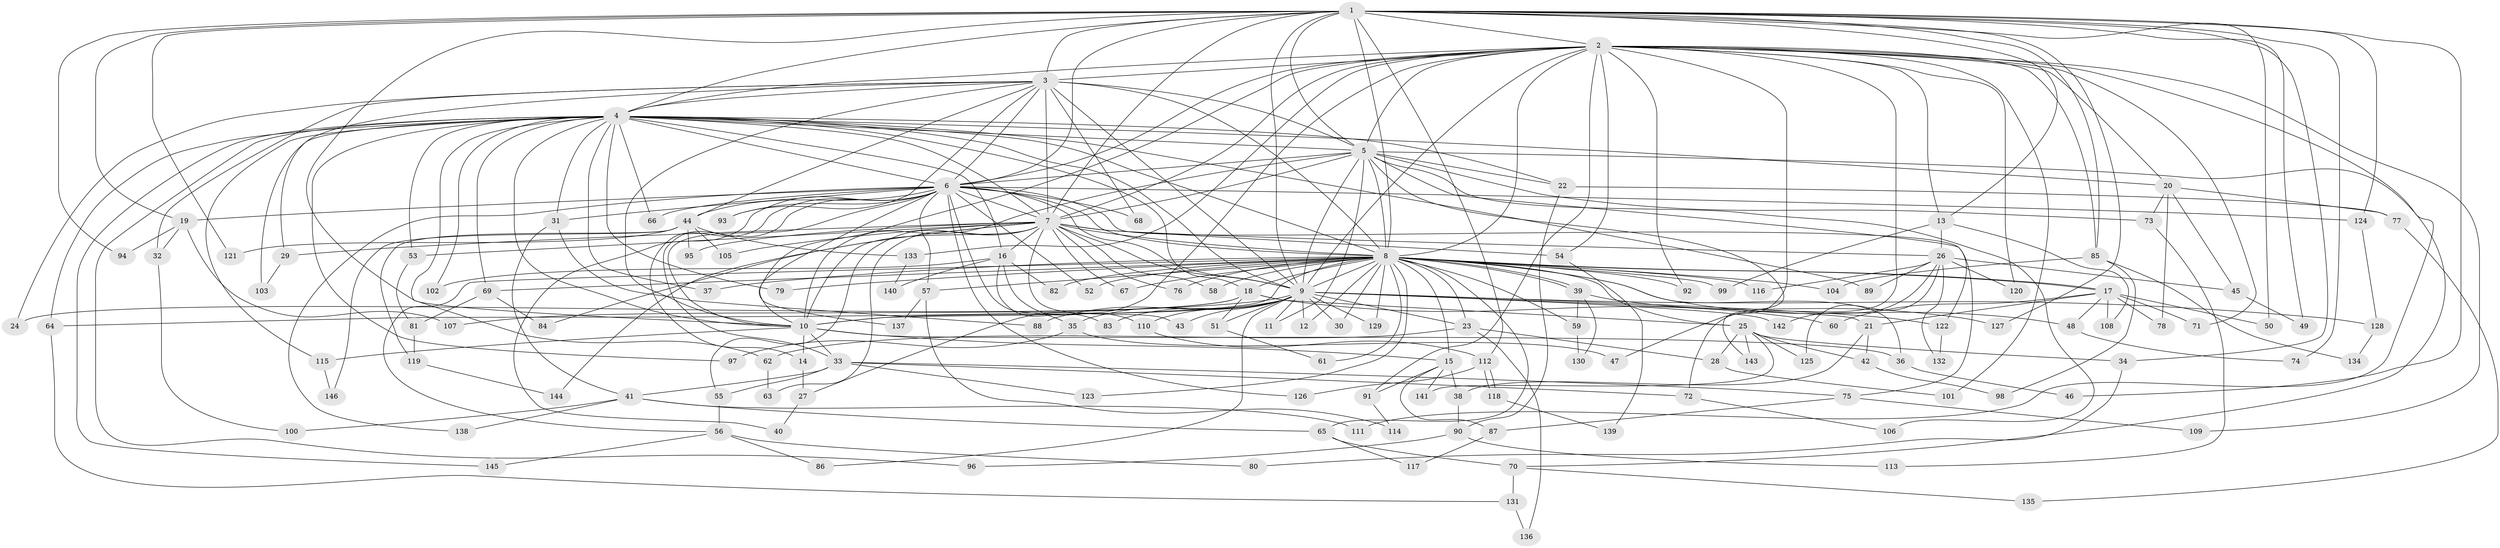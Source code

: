 // coarse degree distribution, {26: 0.0136986301369863, 34: 0.0136986301369863, 1: 0.1506849315068493, 4: 0.0547945205479452, 2: 0.4794520547945205, 3: 0.1643835616438356, 13: 0.0273972602739726, 12: 0.0136986301369863, 27: 0.0136986301369863, 5: 0.0273972602739726, 6: 0.0136986301369863, 7: 0.0273972602739726}
// Generated by graph-tools (version 1.1) at 2025/48/03/04/25 21:48:04]
// undirected, 146 vertices, 317 edges
graph export_dot {
graph [start="1"]
  node [color=gray90,style=filled];
  1;
  2;
  3;
  4;
  5;
  6;
  7;
  8;
  9;
  10;
  11;
  12;
  13;
  14;
  15;
  16;
  17;
  18;
  19;
  20;
  21;
  22;
  23;
  24;
  25;
  26;
  27;
  28;
  29;
  30;
  31;
  32;
  33;
  34;
  35;
  36;
  37;
  38;
  39;
  40;
  41;
  42;
  43;
  44;
  45;
  46;
  47;
  48;
  49;
  50;
  51;
  52;
  53;
  54;
  55;
  56;
  57;
  58;
  59;
  60;
  61;
  62;
  63;
  64;
  65;
  66;
  67;
  68;
  69;
  70;
  71;
  72;
  73;
  74;
  75;
  76;
  77;
  78;
  79;
  80;
  81;
  82;
  83;
  84;
  85;
  86;
  87;
  88;
  89;
  90;
  91;
  92;
  93;
  94;
  95;
  96;
  97;
  98;
  99;
  100;
  101;
  102;
  103;
  104;
  105;
  106;
  107;
  108;
  109;
  110;
  111;
  112;
  113;
  114;
  115;
  116;
  117;
  118;
  119;
  120;
  121;
  122;
  123;
  124;
  125;
  126;
  127;
  128;
  129;
  130;
  131;
  132;
  133;
  134;
  135;
  136;
  137;
  138;
  139;
  140;
  141;
  142;
  143;
  144;
  145;
  146;
  1 -- 2;
  1 -- 3;
  1 -- 4;
  1 -- 5;
  1 -- 6;
  1 -- 7;
  1 -- 8;
  1 -- 9;
  1 -- 10;
  1 -- 13;
  1 -- 19;
  1 -- 34;
  1 -- 46;
  1 -- 49;
  1 -- 50;
  1 -- 74;
  1 -- 85;
  1 -- 94;
  1 -- 112;
  1 -- 121;
  1 -- 124;
  1 -- 127;
  2 -- 3;
  2 -- 4;
  2 -- 5;
  2 -- 6;
  2 -- 7;
  2 -- 8;
  2 -- 9;
  2 -- 10;
  2 -- 13;
  2 -- 20;
  2 -- 27;
  2 -- 47;
  2 -- 54;
  2 -- 71;
  2 -- 72;
  2 -- 85;
  2 -- 91;
  2 -- 92;
  2 -- 101;
  2 -- 109;
  2 -- 111;
  2 -- 120;
  2 -- 133;
  3 -- 4;
  3 -- 5;
  3 -- 6;
  3 -- 7;
  3 -- 8;
  3 -- 9;
  3 -- 10;
  3 -- 24;
  3 -- 29;
  3 -- 32;
  3 -- 44;
  3 -- 68;
  3 -- 93;
  4 -- 5;
  4 -- 6;
  4 -- 7;
  4 -- 8;
  4 -- 9;
  4 -- 10;
  4 -- 16;
  4 -- 18;
  4 -- 20;
  4 -- 22;
  4 -- 31;
  4 -- 37;
  4 -- 53;
  4 -- 62;
  4 -- 64;
  4 -- 66;
  4 -- 69;
  4 -- 79;
  4 -- 89;
  4 -- 96;
  4 -- 97;
  4 -- 102;
  4 -- 103;
  4 -- 115;
  4 -- 145;
  5 -- 6;
  5 -- 7;
  5 -- 8;
  5 -- 9;
  5 -- 10;
  5 -- 11;
  5 -- 22;
  5 -- 70;
  5 -- 73;
  5 -- 106;
  5 -- 122;
  5 -- 143;
  6 -- 7;
  6 -- 8;
  6 -- 9;
  6 -- 10;
  6 -- 14;
  6 -- 19;
  6 -- 31;
  6 -- 33;
  6 -- 35;
  6 -- 40;
  6 -- 44;
  6 -- 52;
  6 -- 57;
  6 -- 66;
  6 -- 68;
  6 -- 75;
  6 -- 93;
  6 -- 124;
  6 -- 126;
  6 -- 137;
  6 -- 138;
  7 -- 8;
  7 -- 9;
  7 -- 10;
  7 -- 16;
  7 -- 26;
  7 -- 29;
  7 -- 43;
  7 -- 53;
  7 -- 54;
  7 -- 55;
  7 -- 58;
  7 -- 63;
  7 -- 67;
  7 -- 76;
  7 -- 84;
  7 -- 95;
  7 -- 105;
  7 -- 144;
  8 -- 9;
  8 -- 10;
  8 -- 12;
  8 -- 15;
  8 -- 17;
  8 -- 17;
  8 -- 18;
  8 -- 23;
  8 -- 25;
  8 -- 30;
  8 -- 36;
  8 -- 37;
  8 -- 39;
  8 -- 39;
  8 -- 48;
  8 -- 52;
  8 -- 56;
  8 -- 57;
  8 -- 58;
  8 -- 59;
  8 -- 61;
  8 -- 65;
  8 -- 67;
  8 -- 69;
  8 -- 76;
  8 -- 79;
  8 -- 82;
  8 -- 92;
  8 -- 99;
  8 -- 104;
  8 -- 116;
  8 -- 123;
  8 -- 129;
  9 -- 10;
  9 -- 11;
  9 -- 12;
  9 -- 21;
  9 -- 23;
  9 -- 30;
  9 -- 35;
  9 -- 43;
  9 -- 51;
  9 -- 83;
  9 -- 86;
  9 -- 88;
  9 -- 107;
  9 -- 110;
  9 -- 122;
  9 -- 128;
  9 -- 129;
  9 -- 142;
  10 -- 14;
  10 -- 15;
  10 -- 33;
  10 -- 36;
  10 -- 115;
  13 -- 26;
  13 -- 99;
  13 -- 108;
  14 -- 27;
  15 -- 38;
  15 -- 87;
  15 -- 91;
  15 -- 141;
  16 -- 82;
  16 -- 83;
  16 -- 102;
  16 -- 110;
  16 -- 140;
  17 -- 21;
  17 -- 48;
  17 -- 50;
  17 -- 60;
  17 -- 71;
  17 -- 78;
  17 -- 108;
  18 -- 24;
  18 -- 25;
  18 -- 51;
  18 -- 60;
  18 -- 64;
  19 -- 32;
  19 -- 94;
  19 -- 107;
  20 -- 45;
  20 -- 73;
  20 -- 77;
  20 -- 78;
  21 -- 38;
  21 -- 42;
  22 -- 77;
  22 -- 90;
  23 -- 28;
  23 -- 62;
  23 -- 136;
  25 -- 28;
  25 -- 34;
  25 -- 42;
  25 -- 125;
  25 -- 141;
  25 -- 143;
  26 -- 45;
  26 -- 89;
  26 -- 116;
  26 -- 120;
  26 -- 125;
  26 -- 132;
  26 -- 142;
  27 -- 40;
  28 -- 101;
  29 -- 103;
  31 -- 41;
  31 -- 88;
  32 -- 100;
  33 -- 41;
  33 -- 55;
  33 -- 72;
  33 -- 75;
  33 -- 123;
  34 -- 80;
  35 -- 47;
  35 -- 97;
  36 -- 46;
  38 -- 90;
  39 -- 59;
  39 -- 127;
  39 -- 130;
  41 -- 65;
  41 -- 100;
  41 -- 111;
  41 -- 138;
  42 -- 98;
  44 -- 95;
  44 -- 105;
  44 -- 119;
  44 -- 121;
  44 -- 133;
  44 -- 146;
  45 -- 49;
  48 -- 74;
  51 -- 61;
  53 -- 81;
  54 -- 139;
  55 -- 56;
  56 -- 80;
  56 -- 86;
  56 -- 145;
  57 -- 114;
  57 -- 137;
  59 -- 130;
  62 -- 63;
  64 -- 131;
  65 -- 70;
  65 -- 117;
  69 -- 81;
  69 -- 84;
  70 -- 131;
  70 -- 135;
  72 -- 106;
  73 -- 113;
  75 -- 87;
  75 -- 109;
  77 -- 135;
  81 -- 119;
  85 -- 98;
  85 -- 104;
  85 -- 134;
  87 -- 117;
  90 -- 96;
  90 -- 113;
  91 -- 114;
  110 -- 112;
  112 -- 118;
  112 -- 118;
  112 -- 126;
  115 -- 146;
  118 -- 139;
  119 -- 144;
  122 -- 132;
  124 -- 128;
  128 -- 134;
  131 -- 136;
  133 -- 140;
}
